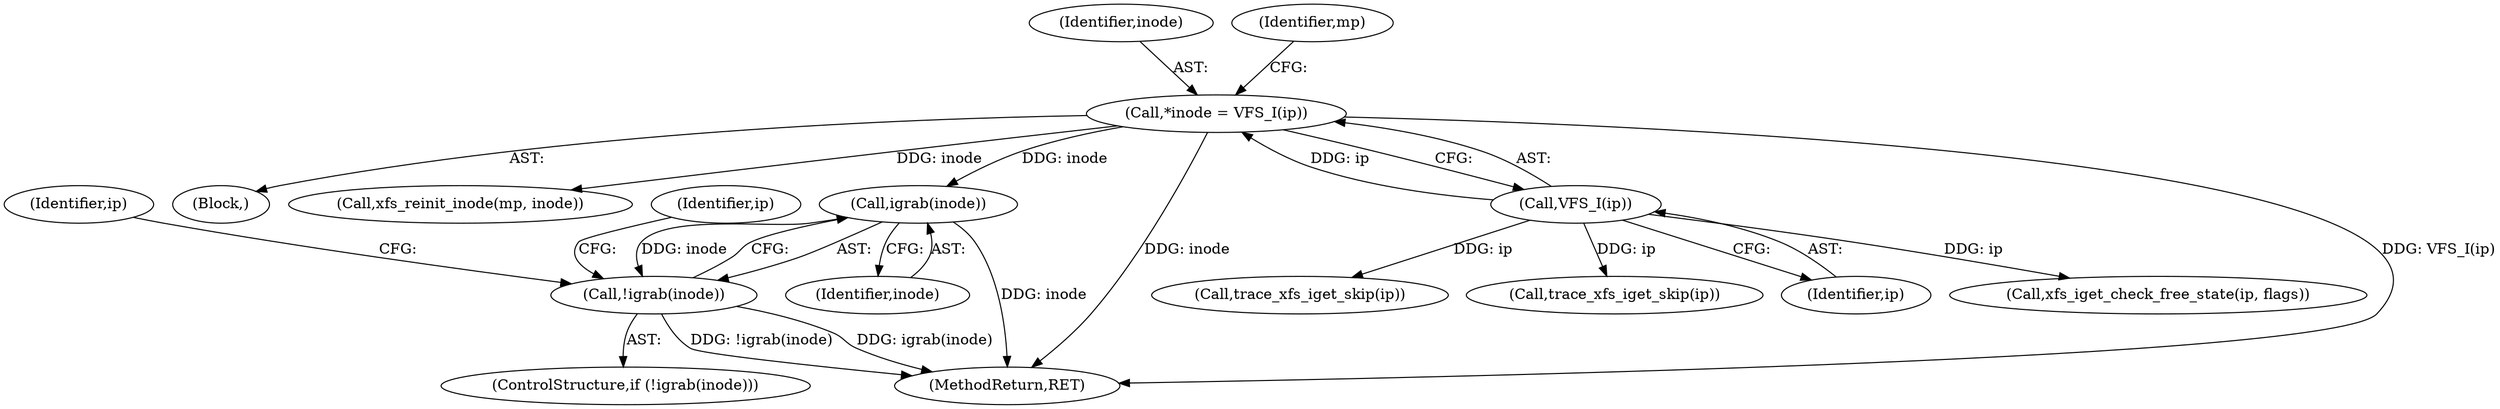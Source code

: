digraph "0_linux_afca6c5b2595fc44383919fba740c194b0b76aff@pointer" {
"1000306" [label="(Call,igrab(inode))"];
"1000113" [label="(Call,*inode = VFS_I(ip))"];
"1000115" [label="(Call,VFS_I(ip))"];
"1000305" [label="(Call,!igrab(inode))"];
"1000319" [label="(Identifier,ip)"];
"1000306" [label="(Call,igrab(inode))"];
"1000111" [label="(Block,)"];
"1000155" [label="(Call,trace_xfs_iget_skip(ip))"];
"1000136" [label="(Call,trace_xfs_iget_skip(ip))"];
"1000305" [label="(Call,!igrab(inode))"];
"1000205" [label="(Call,xfs_reinit_inode(mp, inode))"];
"1000310" [label="(Identifier,ip)"];
"1000115" [label="(Call,VFS_I(ip))"];
"1000355" [label="(MethodReturn,RET)"];
"1000113" [label="(Call,*inode = VFS_I(ip))"];
"1000116" [label="(Identifier,ip)"];
"1000304" [label="(ControlStructure,if (!igrab(inode)))"];
"1000114" [label="(Identifier,inode)"];
"1000119" [label="(Identifier,mp)"];
"1000307" [label="(Identifier,inode)"];
"1000167" [label="(Call,xfs_iget_check_free_state(ip, flags))"];
"1000306" -> "1000305"  [label="AST: "];
"1000306" -> "1000307"  [label="CFG: "];
"1000307" -> "1000306"  [label="AST: "];
"1000305" -> "1000306"  [label="CFG: "];
"1000306" -> "1000355"  [label="DDG: inode"];
"1000306" -> "1000305"  [label="DDG: inode"];
"1000113" -> "1000306"  [label="DDG: inode"];
"1000113" -> "1000111"  [label="AST: "];
"1000113" -> "1000115"  [label="CFG: "];
"1000114" -> "1000113"  [label="AST: "];
"1000115" -> "1000113"  [label="AST: "];
"1000119" -> "1000113"  [label="CFG: "];
"1000113" -> "1000355"  [label="DDG: inode"];
"1000113" -> "1000355"  [label="DDG: VFS_I(ip)"];
"1000115" -> "1000113"  [label="DDG: ip"];
"1000113" -> "1000205"  [label="DDG: inode"];
"1000115" -> "1000116"  [label="CFG: "];
"1000116" -> "1000115"  [label="AST: "];
"1000115" -> "1000136"  [label="DDG: ip"];
"1000115" -> "1000155"  [label="DDG: ip"];
"1000115" -> "1000167"  [label="DDG: ip"];
"1000305" -> "1000304"  [label="AST: "];
"1000310" -> "1000305"  [label="CFG: "];
"1000319" -> "1000305"  [label="CFG: "];
"1000305" -> "1000355"  [label="DDG: !igrab(inode)"];
"1000305" -> "1000355"  [label="DDG: igrab(inode)"];
}
